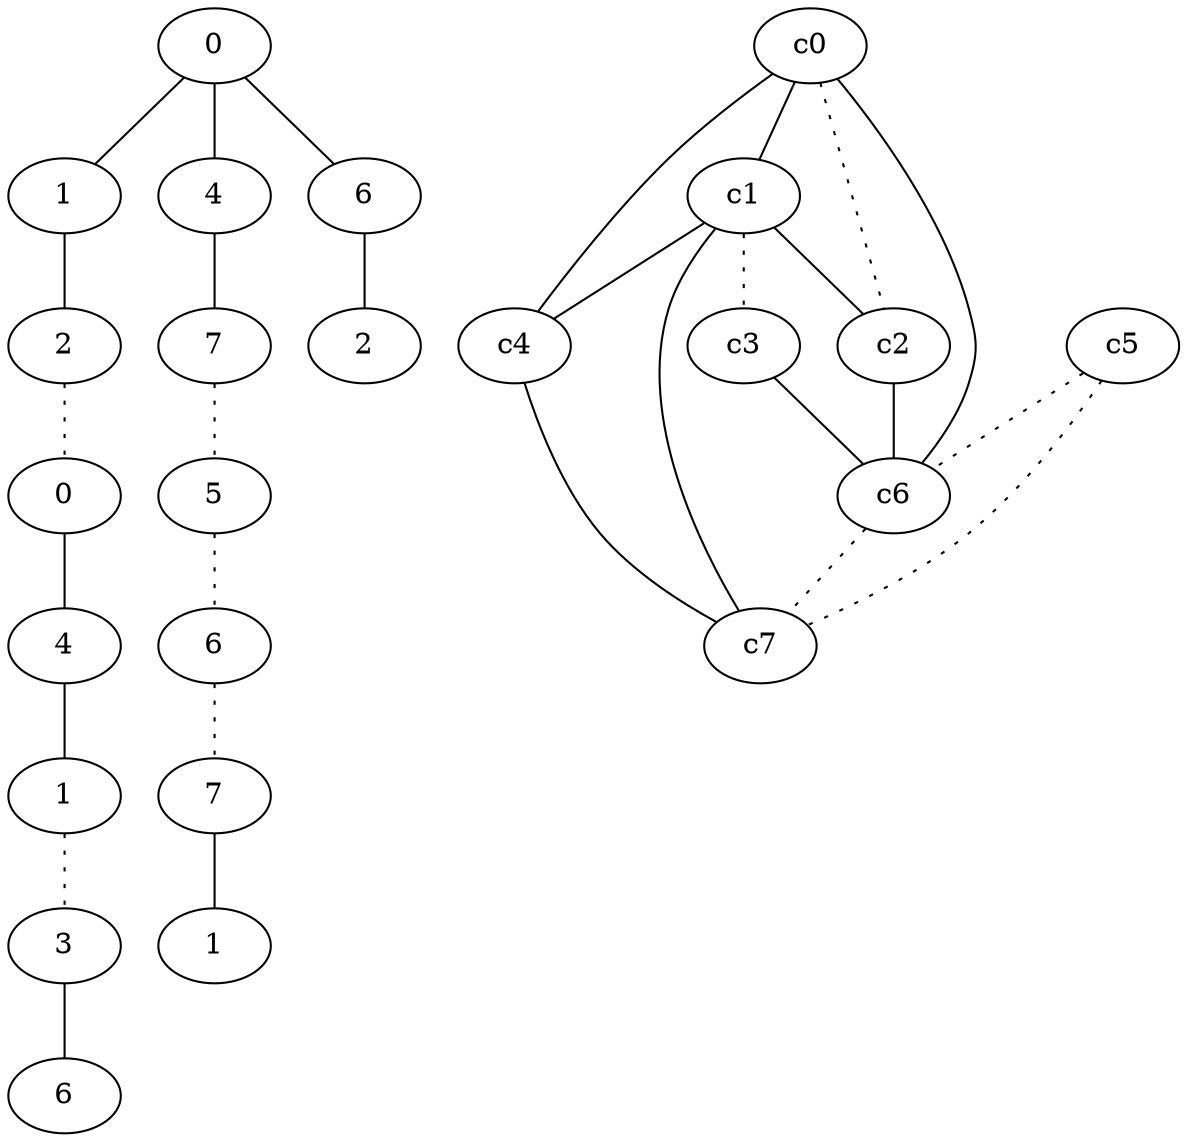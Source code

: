 graph {
a0[label=0];
a1[label=1];
a2[label=2];
a3[label=0];
a4[label=4];
a5[label=1];
a6[label=3];
a7[label=6];
a8[label=4];
a9[label=7];
a10[label=5];
a11[label=6];
a12[label=7];
a13[label=1];
a14[label=6];
a15[label=2];
a0 -- a1;
a0 -- a8;
a0 -- a14;
a1 -- a2;
a2 -- a3 [style=dotted];
a3 -- a4;
a4 -- a5;
a5 -- a6 [style=dotted];
a6 -- a7;
a8 -- a9;
a9 -- a10 [style=dotted];
a10 -- a11 [style=dotted];
a11 -- a12 [style=dotted];
a12 -- a13;
a14 -- a15;
c0 -- c1;
c0 -- c2 [style=dotted];
c0 -- c4;
c0 -- c6;
c1 -- c2;
c1 -- c3 [style=dotted];
c1 -- c4;
c1 -- c7;
c2 -- c6;
c3 -- c6;
c4 -- c7;
c5 -- c6 [style=dotted];
c5 -- c7 [style=dotted];
c6 -- c7 [style=dotted];
}
